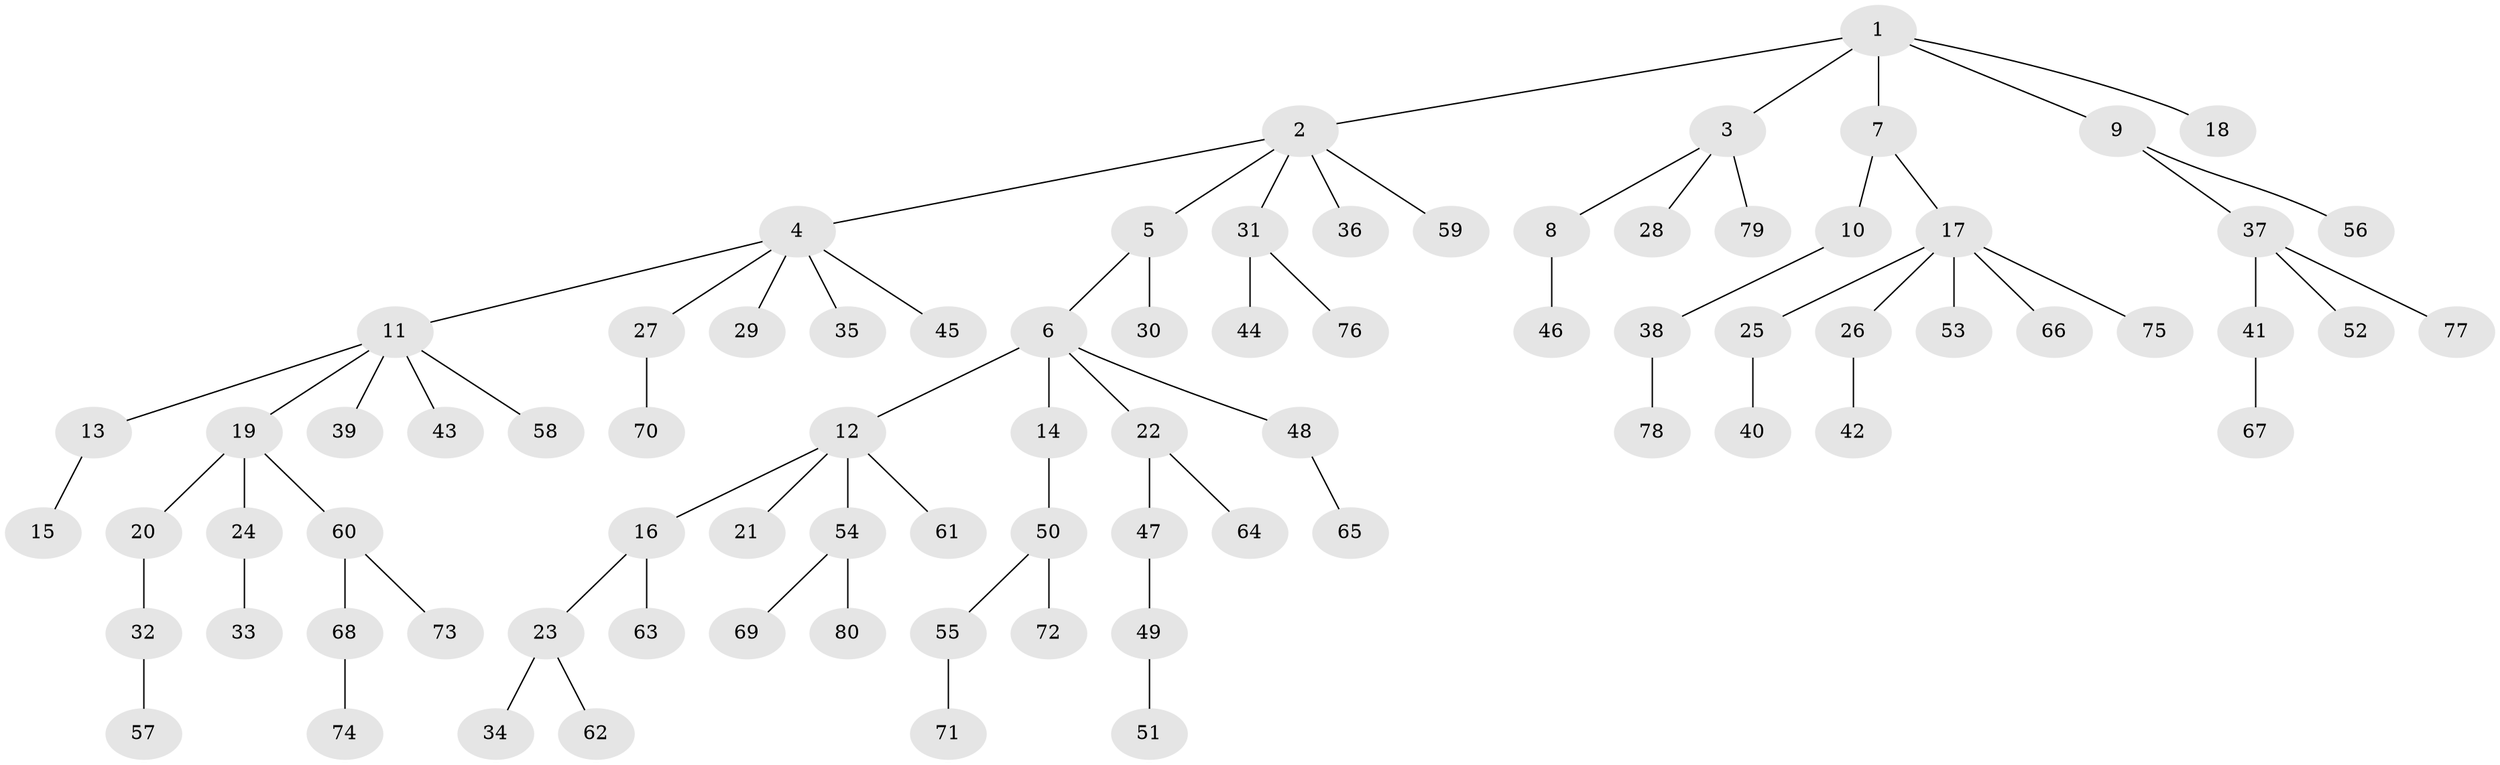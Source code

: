 // coarse degree distribution, {6: 0.05555555555555555, 10: 0.018518518518518517, 3: 0.07407407407407407, 1: 0.6666666666666666, 5: 0.037037037037037035, 4: 0.037037037037037035, 2: 0.1111111111111111}
// Generated by graph-tools (version 1.1) at 2025/52/02/27/25 19:52:13]
// undirected, 80 vertices, 79 edges
graph export_dot {
graph [start="1"]
  node [color=gray90,style=filled];
  1;
  2;
  3;
  4;
  5;
  6;
  7;
  8;
  9;
  10;
  11;
  12;
  13;
  14;
  15;
  16;
  17;
  18;
  19;
  20;
  21;
  22;
  23;
  24;
  25;
  26;
  27;
  28;
  29;
  30;
  31;
  32;
  33;
  34;
  35;
  36;
  37;
  38;
  39;
  40;
  41;
  42;
  43;
  44;
  45;
  46;
  47;
  48;
  49;
  50;
  51;
  52;
  53;
  54;
  55;
  56;
  57;
  58;
  59;
  60;
  61;
  62;
  63;
  64;
  65;
  66;
  67;
  68;
  69;
  70;
  71;
  72;
  73;
  74;
  75;
  76;
  77;
  78;
  79;
  80;
  1 -- 2;
  1 -- 3;
  1 -- 7;
  1 -- 9;
  1 -- 18;
  2 -- 4;
  2 -- 5;
  2 -- 31;
  2 -- 36;
  2 -- 59;
  3 -- 8;
  3 -- 28;
  3 -- 79;
  4 -- 11;
  4 -- 27;
  4 -- 29;
  4 -- 35;
  4 -- 45;
  5 -- 6;
  5 -- 30;
  6 -- 12;
  6 -- 14;
  6 -- 22;
  6 -- 48;
  7 -- 10;
  7 -- 17;
  8 -- 46;
  9 -- 37;
  9 -- 56;
  10 -- 38;
  11 -- 13;
  11 -- 19;
  11 -- 39;
  11 -- 43;
  11 -- 58;
  12 -- 16;
  12 -- 21;
  12 -- 54;
  12 -- 61;
  13 -- 15;
  14 -- 50;
  16 -- 23;
  16 -- 63;
  17 -- 25;
  17 -- 26;
  17 -- 53;
  17 -- 66;
  17 -- 75;
  19 -- 20;
  19 -- 24;
  19 -- 60;
  20 -- 32;
  22 -- 47;
  22 -- 64;
  23 -- 34;
  23 -- 62;
  24 -- 33;
  25 -- 40;
  26 -- 42;
  27 -- 70;
  31 -- 44;
  31 -- 76;
  32 -- 57;
  37 -- 41;
  37 -- 52;
  37 -- 77;
  38 -- 78;
  41 -- 67;
  47 -- 49;
  48 -- 65;
  49 -- 51;
  50 -- 55;
  50 -- 72;
  54 -- 69;
  54 -- 80;
  55 -- 71;
  60 -- 68;
  60 -- 73;
  68 -- 74;
}
